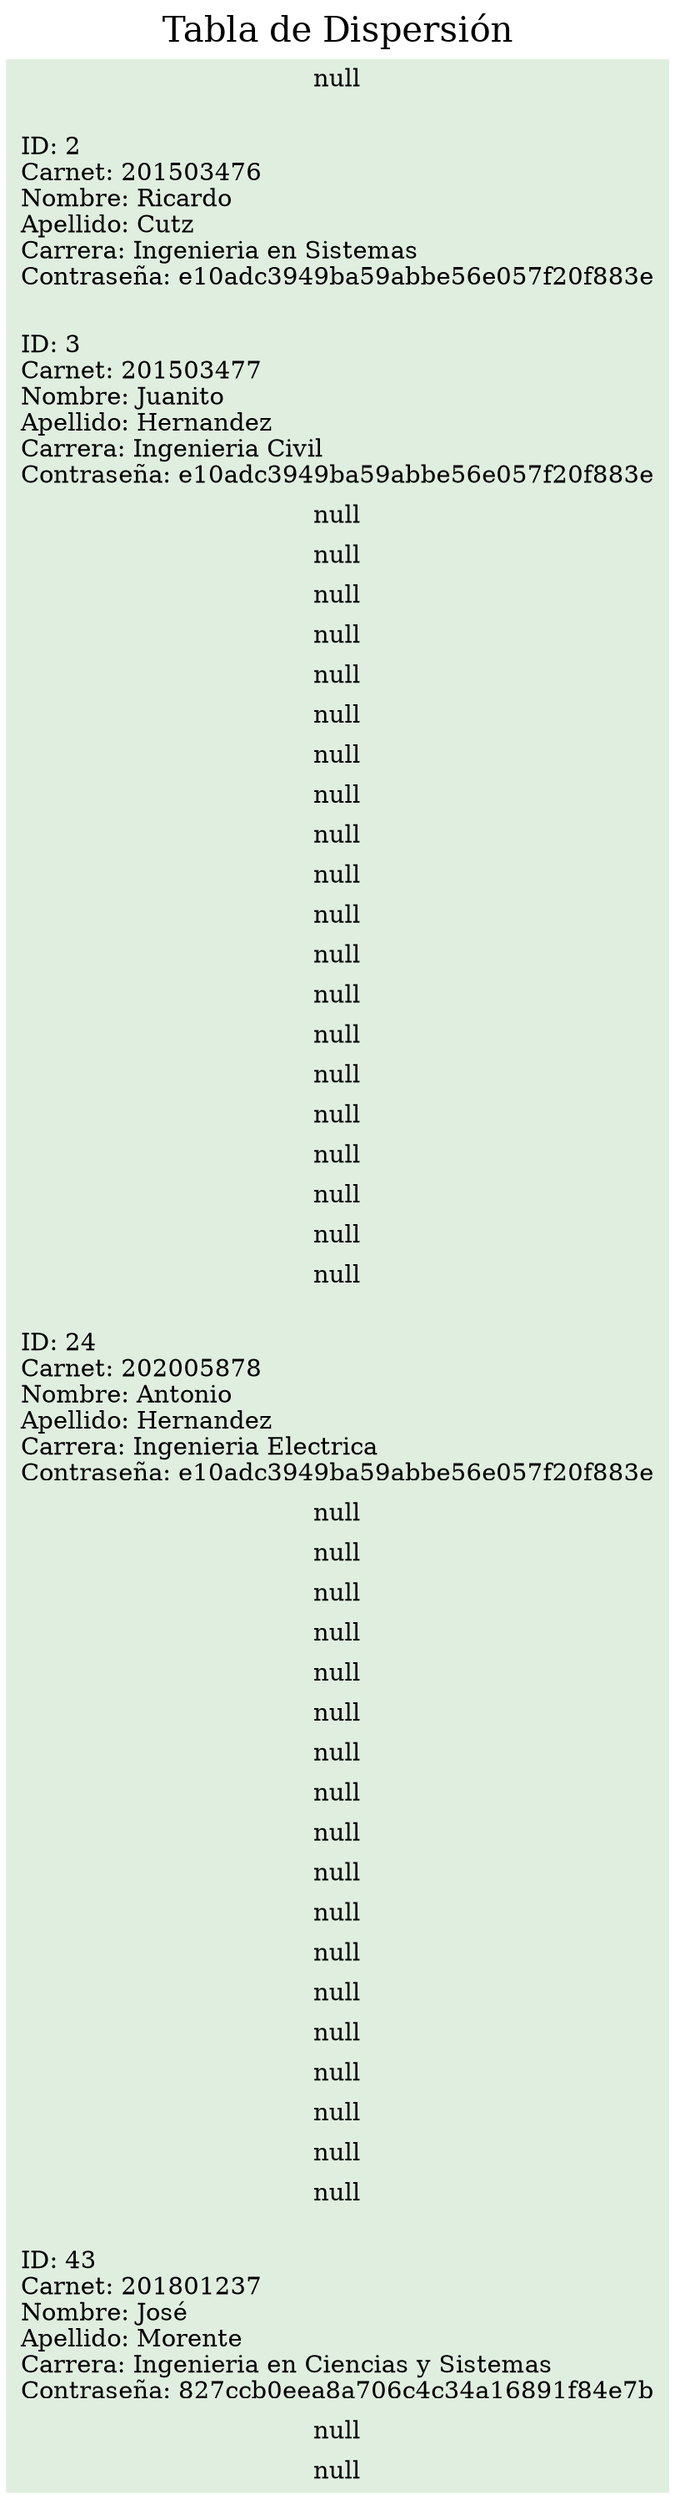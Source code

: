 digraph TablaHash {
	rankdir = LR; 
	node[shape = record, fontcolor = black, style = filled, color = honeydew2];
	graph[label = "Tabla de Dispersión", labelloc = t, fontsize = 20];
	nodesep=0; 
	splines=false; 
	nodoHash [label="<f0> null |<f1>\lID: 2\lCarnet: 201503476\lNombre: Ricardo\lApellido: Cutz\lCarrera: Ingenieria en Sistemas\lContraseña: e10adc3949ba59abbe56e057f20f883e|<f2>\lID: 3\lCarnet: 201503477\lNombre: Juanito\lApellido: Hernandez\lCarrera: Ingenieria Civil\lContraseña: e10adc3949ba59abbe56e057f20f883e|<f3> null |<f4> null |<f5> null |<f6> null |<f7> null |<f8> null |<f9> null |<f10> null |<f11> null |<f12> null |<f13> null |<f14> null |<f15> null |<f16> null |<f17> null |<f18> null |<f19> null |<f20> null |<f21> null |<f22> null |<f23>\lID: 24\lCarnet: 202005878\lNombre: Antonio\lApellido: Hernandez\lCarrera: Ingenieria Electrica\lContraseña: e10adc3949ba59abbe56e057f20f883e|<f24> null |<f25> null |<f26> null |<f27> null |<f28> null |<f29> null |<f30> null |<f31> null |<f32> null |<f33> null |<f34> null |<f35> null |<f36> null |<f37> null |<f38> null |<f39> null |<f40> null |<f41> null |<f42>\lID: 43\lCarnet: 201801237\lNombre: José\lApellido: Morente\lCarrera: Ingenieria en Ciencias y Sistemas\lContraseña: 827ccb0eea8a706c4c34a16891f84e7b|<f43> null |<f44> null"];

}